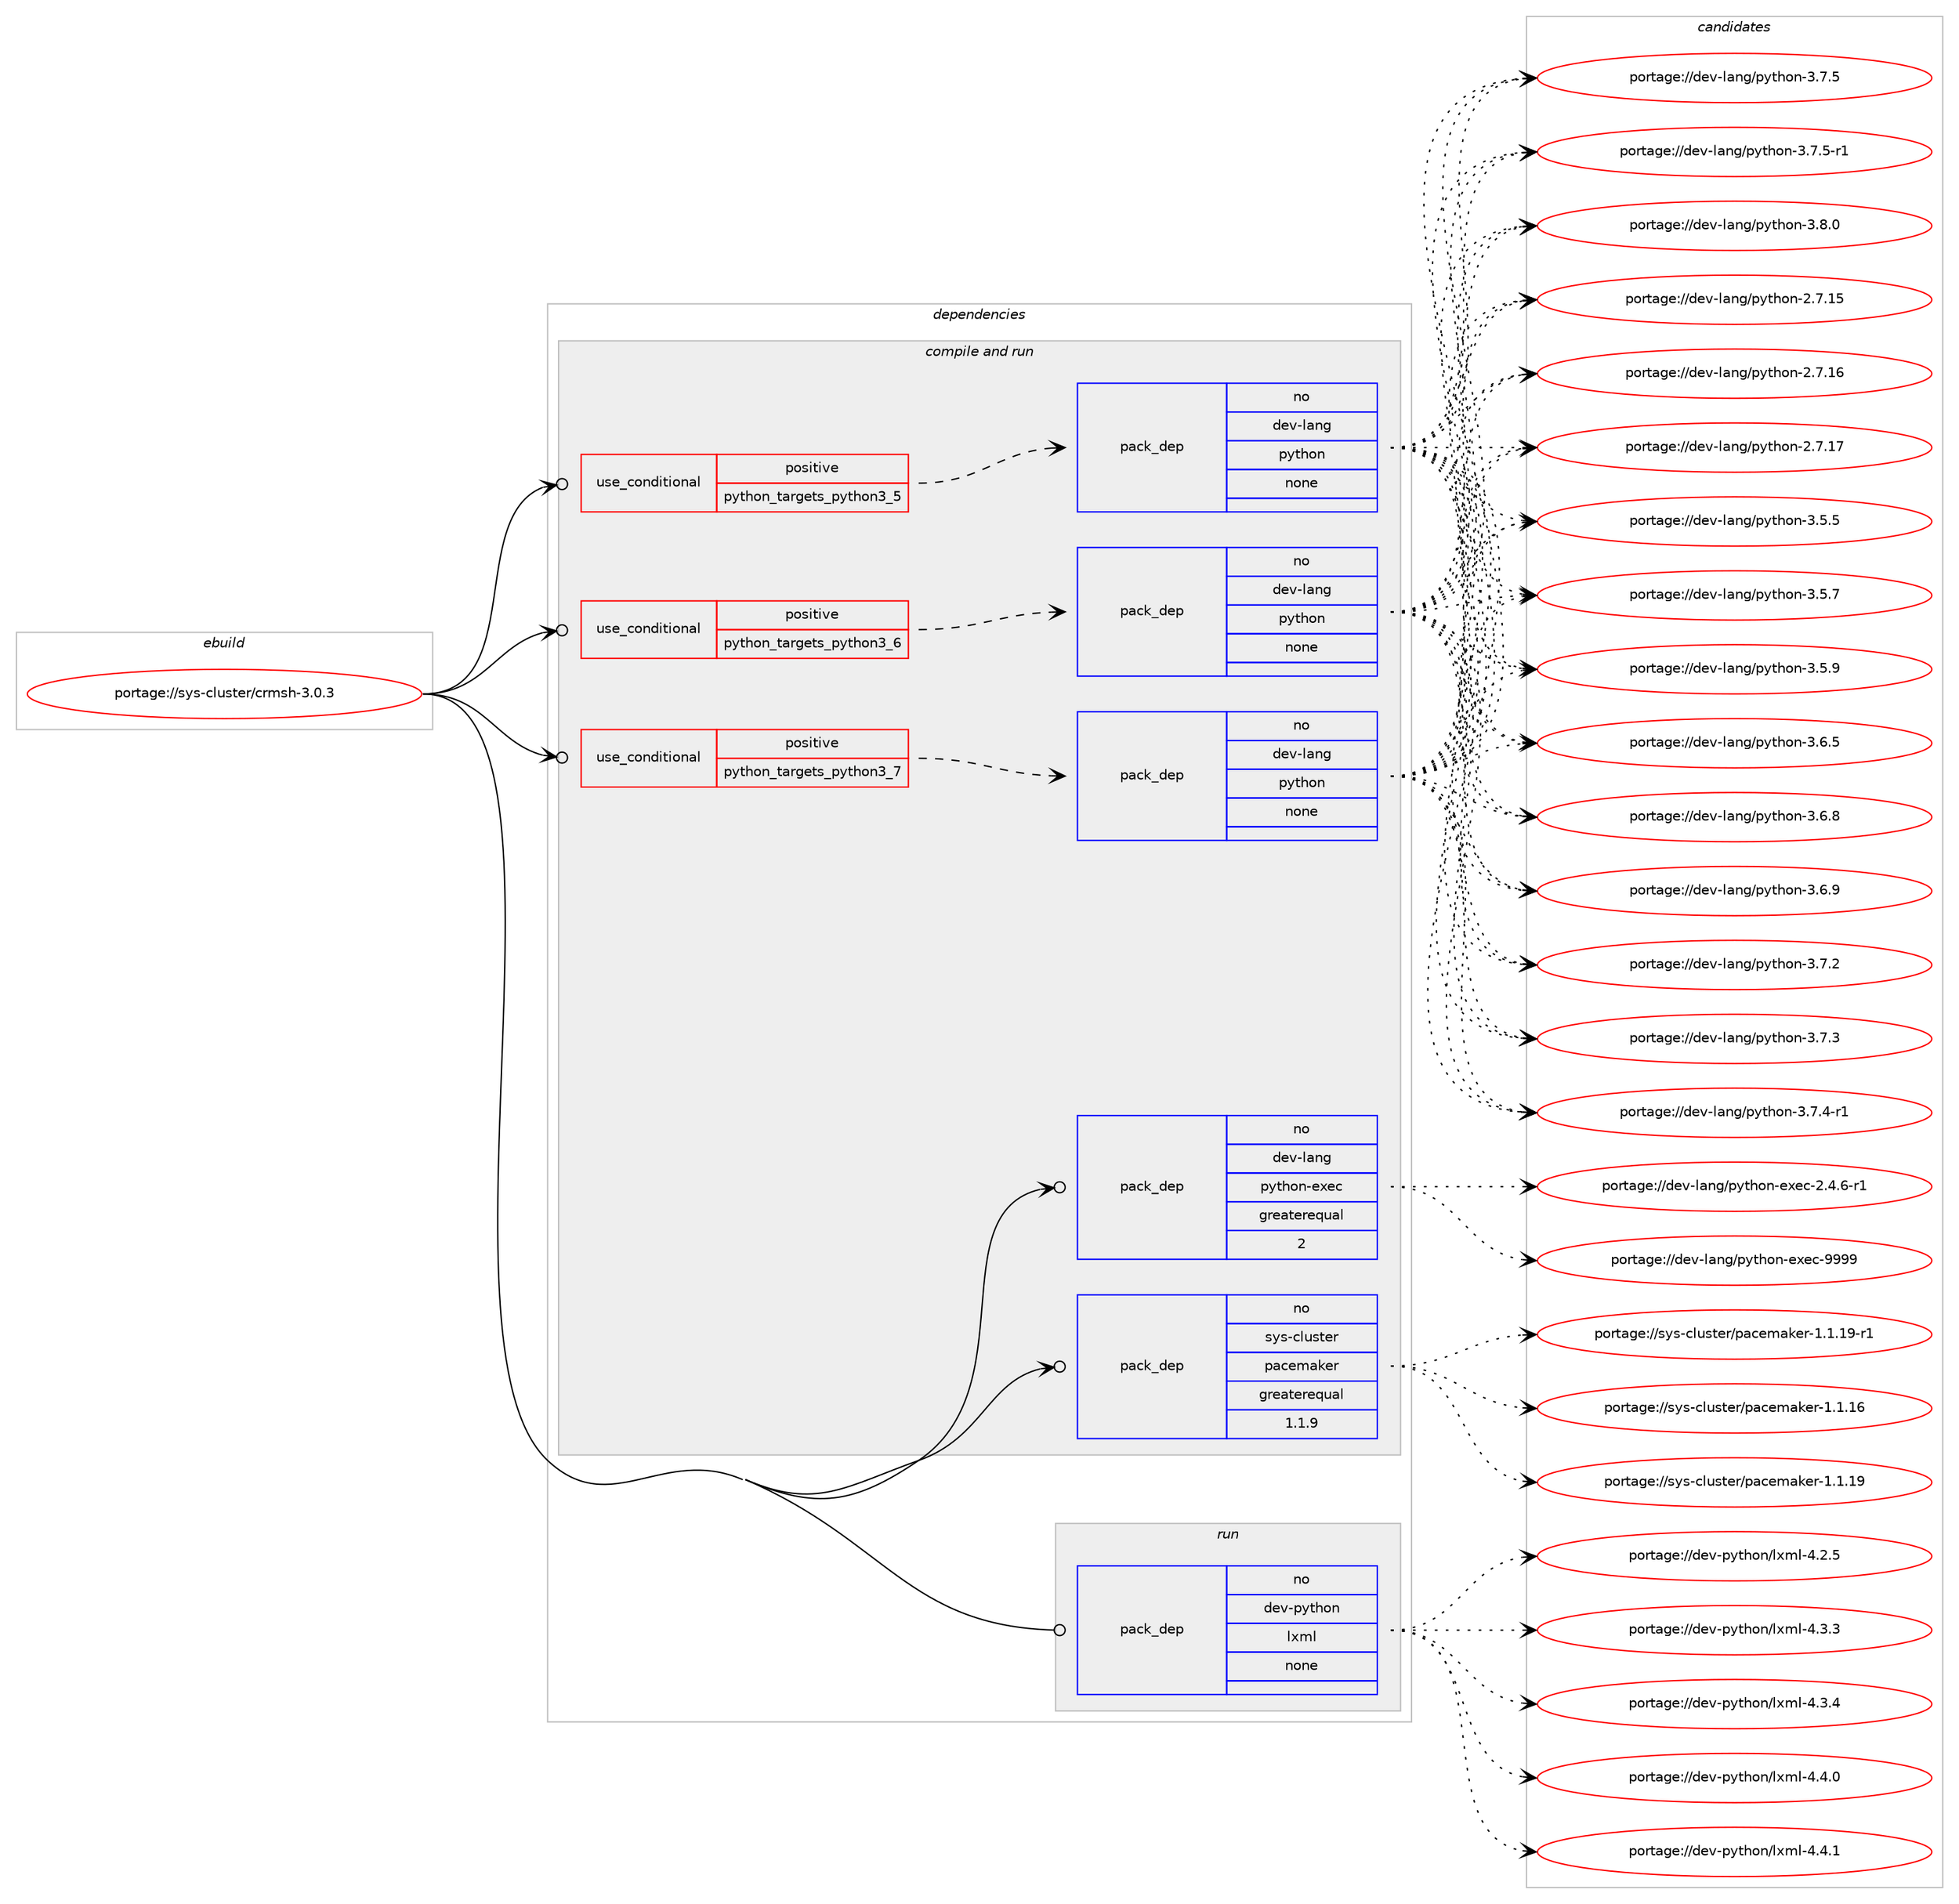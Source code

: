 digraph prolog {

# *************
# Graph options
# *************

newrank=true;
concentrate=true;
compound=true;
graph [rankdir=LR,fontname=Helvetica,fontsize=10,ranksep=1.5];#, ranksep=2.5, nodesep=0.2];
edge  [arrowhead=vee];
node  [fontname=Helvetica,fontsize=10];

# **********
# The ebuild
# **********

subgraph cluster_leftcol {
color=gray;
rank=same;
label=<<i>ebuild</i>>;
id [label="portage://sys-cluster/crmsh-3.0.3", color=red, width=4, href="../sys-cluster/crmsh-3.0.3.svg"];
}

# ****************
# The dependencies
# ****************

subgraph cluster_midcol {
color=gray;
label=<<i>dependencies</i>>;
subgraph cluster_compile {
fillcolor="#eeeeee";
style=filled;
label=<<i>compile</i>>;
}
subgraph cluster_compileandrun {
fillcolor="#eeeeee";
style=filled;
label=<<i>compile and run</i>>;
subgraph cond101279 {
dependency416836 [label=<<TABLE BORDER="0" CELLBORDER="1" CELLSPACING="0" CELLPADDING="4"><TR><TD ROWSPAN="3" CELLPADDING="10">use_conditional</TD></TR><TR><TD>positive</TD></TR><TR><TD>python_targets_python3_5</TD></TR></TABLE>>, shape=none, color=red];
subgraph pack308571 {
dependency416837 [label=<<TABLE BORDER="0" CELLBORDER="1" CELLSPACING="0" CELLPADDING="4" WIDTH="220"><TR><TD ROWSPAN="6" CELLPADDING="30">pack_dep</TD></TR><TR><TD WIDTH="110">no</TD></TR><TR><TD>dev-lang</TD></TR><TR><TD>python</TD></TR><TR><TD>none</TD></TR><TR><TD></TD></TR></TABLE>>, shape=none, color=blue];
}
dependency416836:e -> dependency416837:w [weight=20,style="dashed",arrowhead="vee"];
}
id:e -> dependency416836:w [weight=20,style="solid",arrowhead="odotvee"];
subgraph cond101280 {
dependency416838 [label=<<TABLE BORDER="0" CELLBORDER="1" CELLSPACING="0" CELLPADDING="4"><TR><TD ROWSPAN="3" CELLPADDING="10">use_conditional</TD></TR><TR><TD>positive</TD></TR><TR><TD>python_targets_python3_6</TD></TR></TABLE>>, shape=none, color=red];
subgraph pack308572 {
dependency416839 [label=<<TABLE BORDER="0" CELLBORDER="1" CELLSPACING="0" CELLPADDING="4" WIDTH="220"><TR><TD ROWSPAN="6" CELLPADDING="30">pack_dep</TD></TR><TR><TD WIDTH="110">no</TD></TR><TR><TD>dev-lang</TD></TR><TR><TD>python</TD></TR><TR><TD>none</TD></TR><TR><TD></TD></TR></TABLE>>, shape=none, color=blue];
}
dependency416838:e -> dependency416839:w [weight=20,style="dashed",arrowhead="vee"];
}
id:e -> dependency416838:w [weight=20,style="solid",arrowhead="odotvee"];
subgraph cond101281 {
dependency416840 [label=<<TABLE BORDER="0" CELLBORDER="1" CELLSPACING="0" CELLPADDING="4"><TR><TD ROWSPAN="3" CELLPADDING="10">use_conditional</TD></TR><TR><TD>positive</TD></TR><TR><TD>python_targets_python3_7</TD></TR></TABLE>>, shape=none, color=red];
subgraph pack308573 {
dependency416841 [label=<<TABLE BORDER="0" CELLBORDER="1" CELLSPACING="0" CELLPADDING="4" WIDTH="220"><TR><TD ROWSPAN="6" CELLPADDING="30">pack_dep</TD></TR><TR><TD WIDTH="110">no</TD></TR><TR><TD>dev-lang</TD></TR><TR><TD>python</TD></TR><TR><TD>none</TD></TR><TR><TD></TD></TR></TABLE>>, shape=none, color=blue];
}
dependency416840:e -> dependency416841:w [weight=20,style="dashed",arrowhead="vee"];
}
id:e -> dependency416840:w [weight=20,style="solid",arrowhead="odotvee"];
subgraph pack308574 {
dependency416842 [label=<<TABLE BORDER="0" CELLBORDER="1" CELLSPACING="0" CELLPADDING="4" WIDTH="220"><TR><TD ROWSPAN="6" CELLPADDING="30">pack_dep</TD></TR><TR><TD WIDTH="110">no</TD></TR><TR><TD>dev-lang</TD></TR><TR><TD>python-exec</TD></TR><TR><TD>greaterequal</TD></TR><TR><TD>2</TD></TR></TABLE>>, shape=none, color=blue];
}
id:e -> dependency416842:w [weight=20,style="solid",arrowhead="odotvee"];
subgraph pack308575 {
dependency416843 [label=<<TABLE BORDER="0" CELLBORDER="1" CELLSPACING="0" CELLPADDING="4" WIDTH="220"><TR><TD ROWSPAN="6" CELLPADDING="30">pack_dep</TD></TR><TR><TD WIDTH="110">no</TD></TR><TR><TD>sys-cluster</TD></TR><TR><TD>pacemaker</TD></TR><TR><TD>greaterequal</TD></TR><TR><TD>1.1.9</TD></TR></TABLE>>, shape=none, color=blue];
}
id:e -> dependency416843:w [weight=20,style="solid",arrowhead="odotvee"];
}
subgraph cluster_run {
fillcolor="#eeeeee";
style=filled;
label=<<i>run</i>>;
subgraph pack308576 {
dependency416844 [label=<<TABLE BORDER="0" CELLBORDER="1" CELLSPACING="0" CELLPADDING="4" WIDTH="220"><TR><TD ROWSPAN="6" CELLPADDING="30">pack_dep</TD></TR><TR><TD WIDTH="110">no</TD></TR><TR><TD>dev-python</TD></TR><TR><TD>lxml</TD></TR><TR><TD>none</TD></TR><TR><TD></TD></TR></TABLE>>, shape=none, color=blue];
}
id:e -> dependency416844:w [weight=20,style="solid",arrowhead="odot"];
}
}

# **************
# The candidates
# **************

subgraph cluster_choices {
rank=same;
color=gray;
label=<<i>candidates</i>>;

subgraph choice308571 {
color=black;
nodesep=1;
choiceportage10010111845108971101034711212111610411111045504655464953 [label="portage://dev-lang/python-2.7.15", color=red, width=4,href="../dev-lang/python-2.7.15.svg"];
choiceportage10010111845108971101034711212111610411111045504655464954 [label="portage://dev-lang/python-2.7.16", color=red, width=4,href="../dev-lang/python-2.7.16.svg"];
choiceportage10010111845108971101034711212111610411111045504655464955 [label="portage://dev-lang/python-2.7.17", color=red, width=4,href="../dev-lang/python-2.7.17.svg"];
choiceportage100101118451089711010347112121116104111110455146534653 [label="portage://dev-lang/python-3.5.5", color=red, width=4,href="../dev-lang/python-3.5.5.svg"];
choiceportage100101118451089711010347112121116104111110455146534655 [label="portage://dev-lang/python-3.5.7", color=red, width=4,href="../dev-lang/python-3.5.7.svg"];
choiceportage100101118451089711010347112121116104111110455146534657 [label="portage://dev-lang/python-3.5.9", color=red, width=4,href="../dev-lang/python-3.5.9.svg"];
choiceportage100101118451089711010347112121116104111110455146544653 [label="portage://dev-lang/python-3.6.5", color=red, width=4,href="../dev-lang/python-3.6.5.svg"];
choiceportage100101118451089711010347112121116104111110455146544656 [label="portage://dev-lang/python-3.6.8", color=red, width=4,href="../dev-lang/python-3.6.8.svg"];
choiceportage100101118451089711010347112121116104111110455146544657 [label="portage://dev-lang/python-3.6.9", color=red, width=4,href="../dev-lang/python-3.6.9.svg"];
choiceportage100101118451089711010347112121116104111110455146554650 [label="portage://dev-lang/python-3.7.2", color=red, width=4,href="../dev-lang/python-3.7.2.svg"];
choiceportage100101118451089711010347112121116104111110455146554651 [label="portage://dev-lang/python-3.7.3", color=red, width=4,href="../dev-lang/python-3.7.3.svg"];
choiceportage1001011184510897110103471121211161041111104551465546524511449 [label="portage://dev-lang/python-3.7.4-r1", color=red, width=4,href="../dev-lang/python-3.7.4-r1.svg"];
choiceportage100101118451089711010347112121116104111110455146554653 [label="portage://dev-lang/python-3.7.5", color=red, width=4,href="../dev-lang/python-3.7.5.svg"];
choiceportage1001011184510897110103471121211161041111104551465546534511449 [label="portage://dev-lang/python-3.7.5-r1", color=red, width=4,href="../dev-lang/python-3.7.5-r1.svg"];
choiceportage100101118451089711010347112121116104111110455146564648 [label="portage://dev-lang/python-3.8.0", color=red, width=4,href="../dev-lang/python-3.8.0.svg"];
dependency416837:e -> choiceportage10010111845108971101034711212111610411111045504655464953:w [style=dotted,weight="100"];
dependency416837:e -> choiceportage10010111845108971101034711212111610411111045504655464954:w [style=dotted,weight="100"];
dependency416837:e -> choiceportage10010111845108971101034711212111610411111045504655464955:w [style=dotted,weight="100"];
dependency416837:e -> choiceportage100101118451089711010347112121116104111110455146534653:w [style=dotted,weight="100"];
dependency416837:e -> choiceportage100101118451089711010347112121116104111110455146534655:w [style=dotted,weight="100"];
dependency416837:e -> choiceportage100101118451089711010347112121116104111110455146534657:w [style=dotted,weight="100"];
dependency416837:e -> choiceportage100101118451089711010347112121116104111110455146544653:w [style=dotted,weight="100"];
dependency416837:e -> choiceportage100101118451089711010347112121116104111110455146544656:w [style=dotted,weight="100"];
dependency416837:e -> choiceportage100101118451089711010347112121116104111110455146544657:w [style=dotted,weight="100"];
dependency416837:e -> choiceportage100101118451089711010347112121116104111110455146554650:w [style=dotted,weight="100"];
dependency416837:e -> choiceportage100101118451089711010347112121116104111110455146554651:w [style=dotted,weight="100"];
dependency416837:e -> choiceportage1001011184510897110103471121211161041111104551465546524511449:w [style=dotted,weight="100"];
dependency416837:e -> choiceportage100101118451089711010347112121116104111110455146554653:w [style=dotted,weight="100"];
dependency416837:e -> choiceportage1001011184510897110103471121211161041111104551465546534511449:w [style=dotted,weight="100"];
dependency416837:e -> choiceportage100101118451089711010347112121116104111110455146564648:w [style=dotted,weight="100"];
}
subgraph choice308572 {
color=black;
nodesep=1;
choiceportage10010111845108971101034711212111610411111045504655464953 [label="portage://dev-lang/python-2.7.15", color=red, width=4,href="../dev-lang/python-2.7.15.svg"];
choiceportage10010111845108971101034711212111610411111045504655464954 [label="portage://dev-lang/python-2.7.16", color=red, width=4,href="../dev-lang/python-2.7.16.svg"];
choiceportage10010111845108971101034711212111610411111045504655464955 [label="portage://dev-lang/python-2.7.17", color=red, width=4,href="../dev-lang/python-2.7.17.svg"];
choiceportage100101118451089711010347112121116104111110455146534653 [label="portage://dev-lang/python-3.5.5", color=red, width=4,href="../dev-lang/python-3.5.5.svg"];
choiceportage100101118451089711010347112121116104111110455146534655 [label="portage://dev-lang/python-3.5.7", color=red, width=4,href="../dev-lang/python-3.5.7.svg"];
choiceportage100101118451089711010347112121116104111110455146534657 [label="portage://dev-lang/python-3.5.9", color=red, width=4,href="../dev-lang/python-3.5.9.svg"];
choiceportage100101118451089711010347112121116104111110455146544653 [label="portage://dev-lang/python-3.6.5", color=red, width=4,href="../dev-lang/python-3.6.5.svg"];
choiceportage100101118451089711010347112121116104111110455146544656 [label="portage://dev-lang/python-3.6.8", color=red, width=4,href="../dev-lang/python-3.6.8.svg"];
choiceportage100101118451089711010347112121116104111110455146544657 [label="portage://dev-lang/python-3.6.9", color=red, width=4,href="../dev-lang/python-3.6.9.svg"];
choiceportage100101118451089711010347112121116104111110455146554650 [label="portage://dev-lang/python-3.7.2", color=red, width=4,href="../dev-lang/python-3.7.2.svg"];
choiceportage100101118451089711010347112121116104111110455146554651 [label="portage://dev-lang/python-3.7.3", color=red, width=4,href="../dev-lang/python-3.7.3.svg"];
choiceportage1001011184510897110103471121211161041111104551465546524511449 [label="portage://dev-lang/python-3.7.4-r1", color=red, width=4,href="../dev-lang/python-3.7.4-r1.svg"];
choiceportage100101118451089711010347112121116104111110455146554653 [label="portage://dev-lang/python-3.7.5", color=red, width=4,href="../dev-lang/python-3.7.5.svg"];
choiceportage1001011184510897110103471121211161041111104551465546534511449 [label="portage://dev-lang/python-3.7.5-r1", color=red, width=4,href="../dev-lang/python-3.7.5-r1.svg"];
choiceportage100101118451089711010347112121116104111110455146564648 [label="portage://dev-lang/python-3.8.0", color=red, width=4,href="../dev-lang/python-3.8.0.svg"];
dependency416839:e -> choiceportage10010111845108971101034711212111610411111045504655464953:w [style=dotted,weight="100"];
dependency416839:e -> choiceportage10010111845108971101034711212111610411111045504655464954:w [style=dotted,weight="100"];
dependency416839:e -> choiceportage10010111845108971101034711212111610411111045504655464955:w [style=dotted,weight="100"];
dependency416839:e -> choiceportage100101118451089711010347112121116104111110455146534653:w [style=dotted,weight="100"];
dependency416839:e -> choiceportage100101118451089711010347112121116104111110455146534655:w [style=dotted,weight="100"];
dependency416839:e -> choiceportage100101118451089711010347112121116104111110455146534657:w [style=dotted,weight="100"];
dependency416839:e -> choiceportage100101118451089711010347112121116104111110455146544653:w [style=dotted,weight="100"];
dependency416839:e -> choiceportage100101118451089711010347112121116104111110455146544656:w [style=dotted,weight="100"];
dependency416839:e -> choiceportage100101118451089711010347112121116104111110455146544657:w [style=dotted,weight="100"];
dependency416839:e -> choiceportage100101118451089711010347112121116104111110455146554650:w [style=dotted,weight="100"];
dependency416839:e -> choiceportage100101118451089711010347112121116104111110455146554651:w [style=dotted,weight="100"];
dependency416839:e -> choiceportage1001011184510897110103471121211161041111104551465546524511449:w [style=dotted,weight="100"];
dependency416839:e -> choiceportage100101118451089711010347112121116104111110455146554653:w [style=dotted,weight="100"];
dependency416839:e -> choiceportage1001011184510897110103471121211161041111104551465546534511449:w [style=dotted,weight="100"];
dependency416839:e -> choiceportage100101118451089711010347112121116104111110455146564648:w [style=dotted,weight="100"];
}
subgraph choice308573 {
color=black;
nodesep=1;
choiceportage10010111845108971101034711212111610411111045504655464953 [label="portage://dev-lang/python-2.7.15", color=red, width=4,href="../dev-lang/python-2.7.15.svg"];
choiceportage10010111845108971101034711212111610411111045504655464954 [label="portage://dev-lang/python-2.7.16", color=red, width=4,href="../dev-lang/python-2.7.16.svg"];
choiceportage10010111845108971101034711212111610411111045504655464955 [label="portage://dev-lang/python-2.7.17", color=red, width=4,href="../dev-lang/python-2.7.17.svg"];
choiceportage100101118451089711010347112121116104111110455146534653 [label="portage://dev-lang/python-3.5.5", color=red, width=4,href="../dev-lang/python-3.5.5.svg"];
choiceportage100101118451089711010347112121116104111110455146534655 [label="portage://dev-lang/python-3.5.7", color=red, width=4,href="../dev-lang/python-3.5.7.svg"];
choiceportage100101118451089711010347112121116104111110455146534657 [label="portage://dev-lang/python-3.5.9", color=red, width=4,href="../dev-lang/python-3.5.9.svg"];
choiceportage100101118451089711010347112121116104111110455146544653 [label="portage://dev-lang/python-3.6.5", color=red, width=4,href="../dev-lang/python-3.6.5.svg"];
choiceportage100101118451089711010347112121116104111110455146544656 [label="portage://dev-lang/python-3.6.8", color=red, width=4,href="../dev-lang/python-3.6.8.svg"];
choiceportage100101118451089711010347112121116104111110455146544657 [label="portage://dev-lang/python-3.6.9", color=red, width=4,href="../dev-lang/python-3.6.9.svg"];
choiceportage100101118451089711010347112121116104111110455146554650 [label="portage://dev-lang/python-3.7.2", color=red, width=4,href="../dev-lang/python-3.7.2.svg"];
choiceportage100101118451089711010347112121116104111110455146554651 [label="portage://dev-lang/python-3.7.3", color=red, width=4,href="../dev-lang/python-3.7.3.svg"];
choiceportage1001011184510897110103471121211161041111104551465546524511449 [label="portage://dev-lang/python-3.7.4-r1", color=red, width=4,href="../dev-lang/python-3.7.4-r1.svg"];
choiceportage100101118451089711010347112121116104111110455146554653 [label="portage://dev-lang/python-3.7.5", color=red, width=4,href="../dev-lang/python-3.7.5.svg"];
choiceportage1001011184510897110103471121211161041111104551465546534511449 [label="portage://dev-lang/python-3.7.5-r1", color=red, width=4,href="../dev-lang/python-3.7.5-r1.svg"];
choiceportage100101118451089711010347112121116104111110455146564648 [label="portage://dev-lang/python-3.8.0", color=red, width=4,href="../dev-lang/python-3.8.0.svg"];
dependency416841:e -> choiceportage10010111845108971101034711212111610411111045504655464953:w [style=dotted,weight="100"];
dependency416841:e -> choiceportage10010111845108971101034711212111610411111045504655464954:w [style=dotted,weight="100"];
dependency416841:e -> choiceportage10010111845108971101034711212111610411111045504655464955:w [style=dotted,weight="100"];
dependency416841:e -> choiceportage100101118451089711010347112121116104111110455146534653:w [style=dotted,weight="100"];
dependency416841:e -> choiceportage100101118451089711010347112121116104111110455146534655:w [style=dotted,weight="100"];
dependency416841:e -> choiceportage100101118451089711010347112121116104111110455146534657:w [style=dotted,weight="100"];
dependency416841:e -> choiceportage100101118451089711010347112121116104111110455146544653:w [style=dotted,weight="100"];
dependency416841:e -> choiceportage100101118451089711010347112121116104111110455146544656:w [style=dotted,weight="100"];
dependency416841:e -> choiceportage100101118451089711010347112121116104111110455146544657:w [style=dotted,weight="100"];
dependency416841:e -> choiceportage100101118451089711010347112121116104111110455146554650:w [style=dotted,weight="100"];
dependency416841:e -> choiceportage100101118451089711010347112121116104111110455146554651:w [style=dotted,weight="100"];
dependency416841:e -> choiceportage1001011184510897110103471121211161041111104551465546524511449:w [style=dotted,weight="100"];
dependency416841:e -> choiceportage100101118451089711010347112121116104111110455146554653:w [style=dotted,weight="100"];
dependency416841:e -> choiceportage1001011184510897110103471121211161041111104551465546534511449:w [style=dotted,weight="100"];
dependency416841:e -> choiceportage100101118451089711010347112121116104111110455146564648:w [style=dotted,weight="100"];
}
subgraph choice308574 {
color=black;
nodesep=1;
choiceportage10010111845108971101034711212111610411111045101120101994550465246544511449 [label="portage://dev-lang/python-exec-2.4.6-r1", color=red, width=4,href="../dev-lang/python-exec-2.4.6-r1.svg"];
choiceportage10010111845108971101034711212111610411111045101120101994557575757 [label="portage://dev-lang/python-exec-9999", color=red, width=4,href="../dev-lang/python-exec-9999.svg"];
dependency416842:e -> choiceportage10010111845108971101034711212111610411111045101120101994550465246544511449:w [style=dotted,weight="100"];
dependency416842:e -> choiceportage10010111845108971101034711212111610411111045101120101994557575757:w [style=dotted,weight="100"];
}
subgraph choice308575 {
color=black;
nodesep=1;
choiceportage11512111545991081171151161011144711297991011099710710111445494649464954 [label="portage://sys-cluster/pacemaker-1.1.16", color=red, width=4,href="../sys-cluster/pacemaker-1.1.16.svg"];
choiceportage11512111545991081171151161011144711297991011099710710111445494649464957 [label="portage://sys-cluster/pacemaker-1.1.19", color=red, width=4,href="../sys-cluster/pacemaker-1.1.19.svg"];
choiceportage115121115459910811711511610111447112979910110997107101114454946494649574511449 [label="portage://sys-cluster/pacemaker-1.1.19-r1", color=red, width=4,href="../sys-cluster/pacemaker-1.1.19-r1.svg"];
dependency416843:e -> choiceportage11512111545991081171151161011144711297991011099710710111445494649464954:w [style=dotted,weight="100"];
dependency416843:e -> choiceportage11512111545991081171151161011144711297991011099710710111445494649464957:w [style=dotted,weight="100"];
dependency416843:e -> choiceportage115121115459910811711511610111447112979910110997107101114454946494649574511449:w [style=dotted,weight="100"];
}
subgraph choice308576 {
color=black;
nodesep=1;
choiceportage1001011184511212111610411111047108120109108455246504653 [label="portage://dev-python/lxml-4.2.5", color=red, width=4,href="../dev-python/lxml-4.2.5.svg"];
choiceportage1001011184511212111610411111047108120109108455246514651 [label="portage://dev-python/lxml-4.3.3", color=red, width=4,href="../dev-python/lxml-4.3.3.svg"];
choiceportage1001011184511212111610411111047108120109108455246514652 [label="portage://dev-python/lxml-4.3.4", color=red, width=4,href="../dev-python/lxml-4.3.4.svg"];
choiceportage1001011184511212111610411111047108120109108455246524648 [label="portage://dev-python/lxml-4.4.0", color=red, width=4,href="../dev-python/lxml-4.4.0.svg"];
choiceportage1001011184511212111610411111047108120109108455246524649 [label="portage://dev-python/lxml-4.4.1", color=red, width=4,href="../dev-python/lxml-4.4.1.svg"];
dependency416844:e -> choiceportage1001011184511212111610411111047108120109108455246504653:w [style=dotted,weight="100"];
dependency416844:e -> choiceportage1001011184511212111610411111047108120109108455246514651:w [style=dotted,weight="100"];
dependency416844:e -> choiceportage1001011184511212111610411111047108120109108455246514652:w [style=dotted,weight="100"];
dependency416844:e -> choiceportage1001011184511212111610411111047108120109108455246524648:w [style=dotted,weight="100"];
dependency416844:e -> choiceportage1001011184511212111610411111047108120109108455246524649:w [style=dotted,weight="100"];
}
}

}
